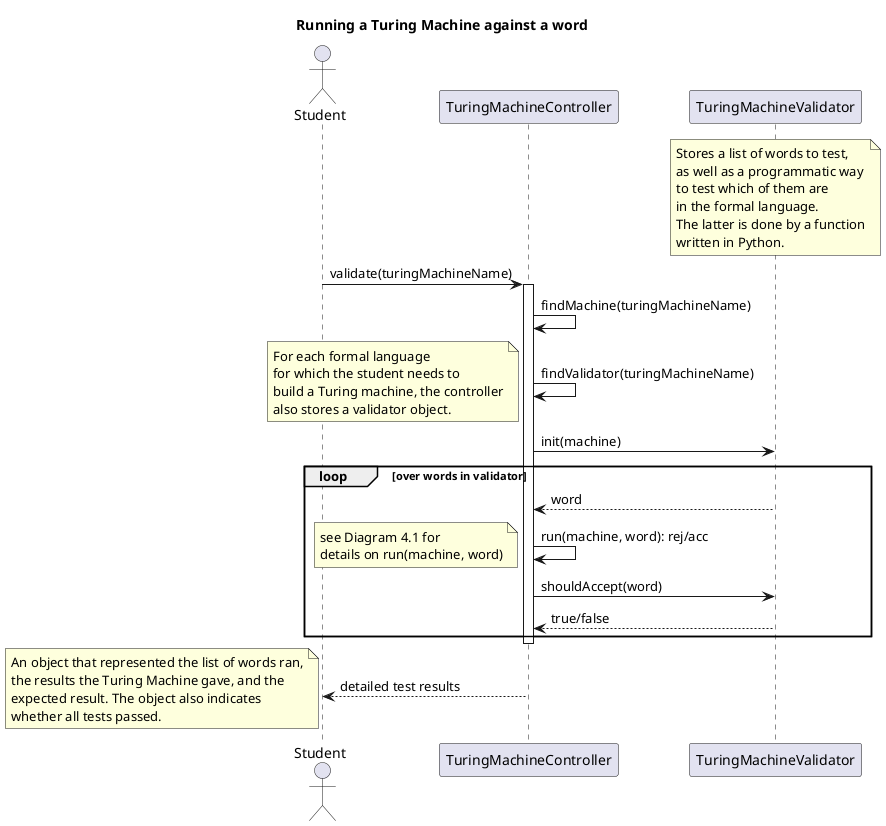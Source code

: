 @startuml

title Running a Turing Machine against a word

actor Student
participant TuringMachineController
participant TuringMachineValidator

note over TuringMachineValidator
Stores a list of words to test,
as well as a programmatic way
to test which of them are
in the formal language.
The latter is done by a function
written in Python.
end note


Student -> TuringMachineController: validate(turingMachineName)

activate TuringMachineController

TuringMachineController -> TuringMachineController: findMachine(turingMachineName)
TuringMachineController -> TuringMachineController: findValidator(turingMachineName)

note left
For each formal language
for which the student needs to
build a Turing machine, the controller
also stores a validator object.
end note

TuringMachineController -> TuringMachineValidator: init(machine)

loop over words in validator

TuringMachineValidator --> TuringMachineController: word

TuringMachineController -> TuringMachineController: run(machine, word): rej/acc

note left
see Diagram 4.1 for
details on run(machine, word)
end note

TuringMachineController -> TuringMachineValidator: shouldAccept(word)

TuringMachineValidator --> TuringMachineController: true/false



end loop

deactivate TuringMachineController

TuringMachineController --> Student: detailed test results

note bottom
An object that represented the list of words ran,
the results the Turing Machine gave, and the
expected result. The object also indicates
whether all tests passed.
end note


@enduml